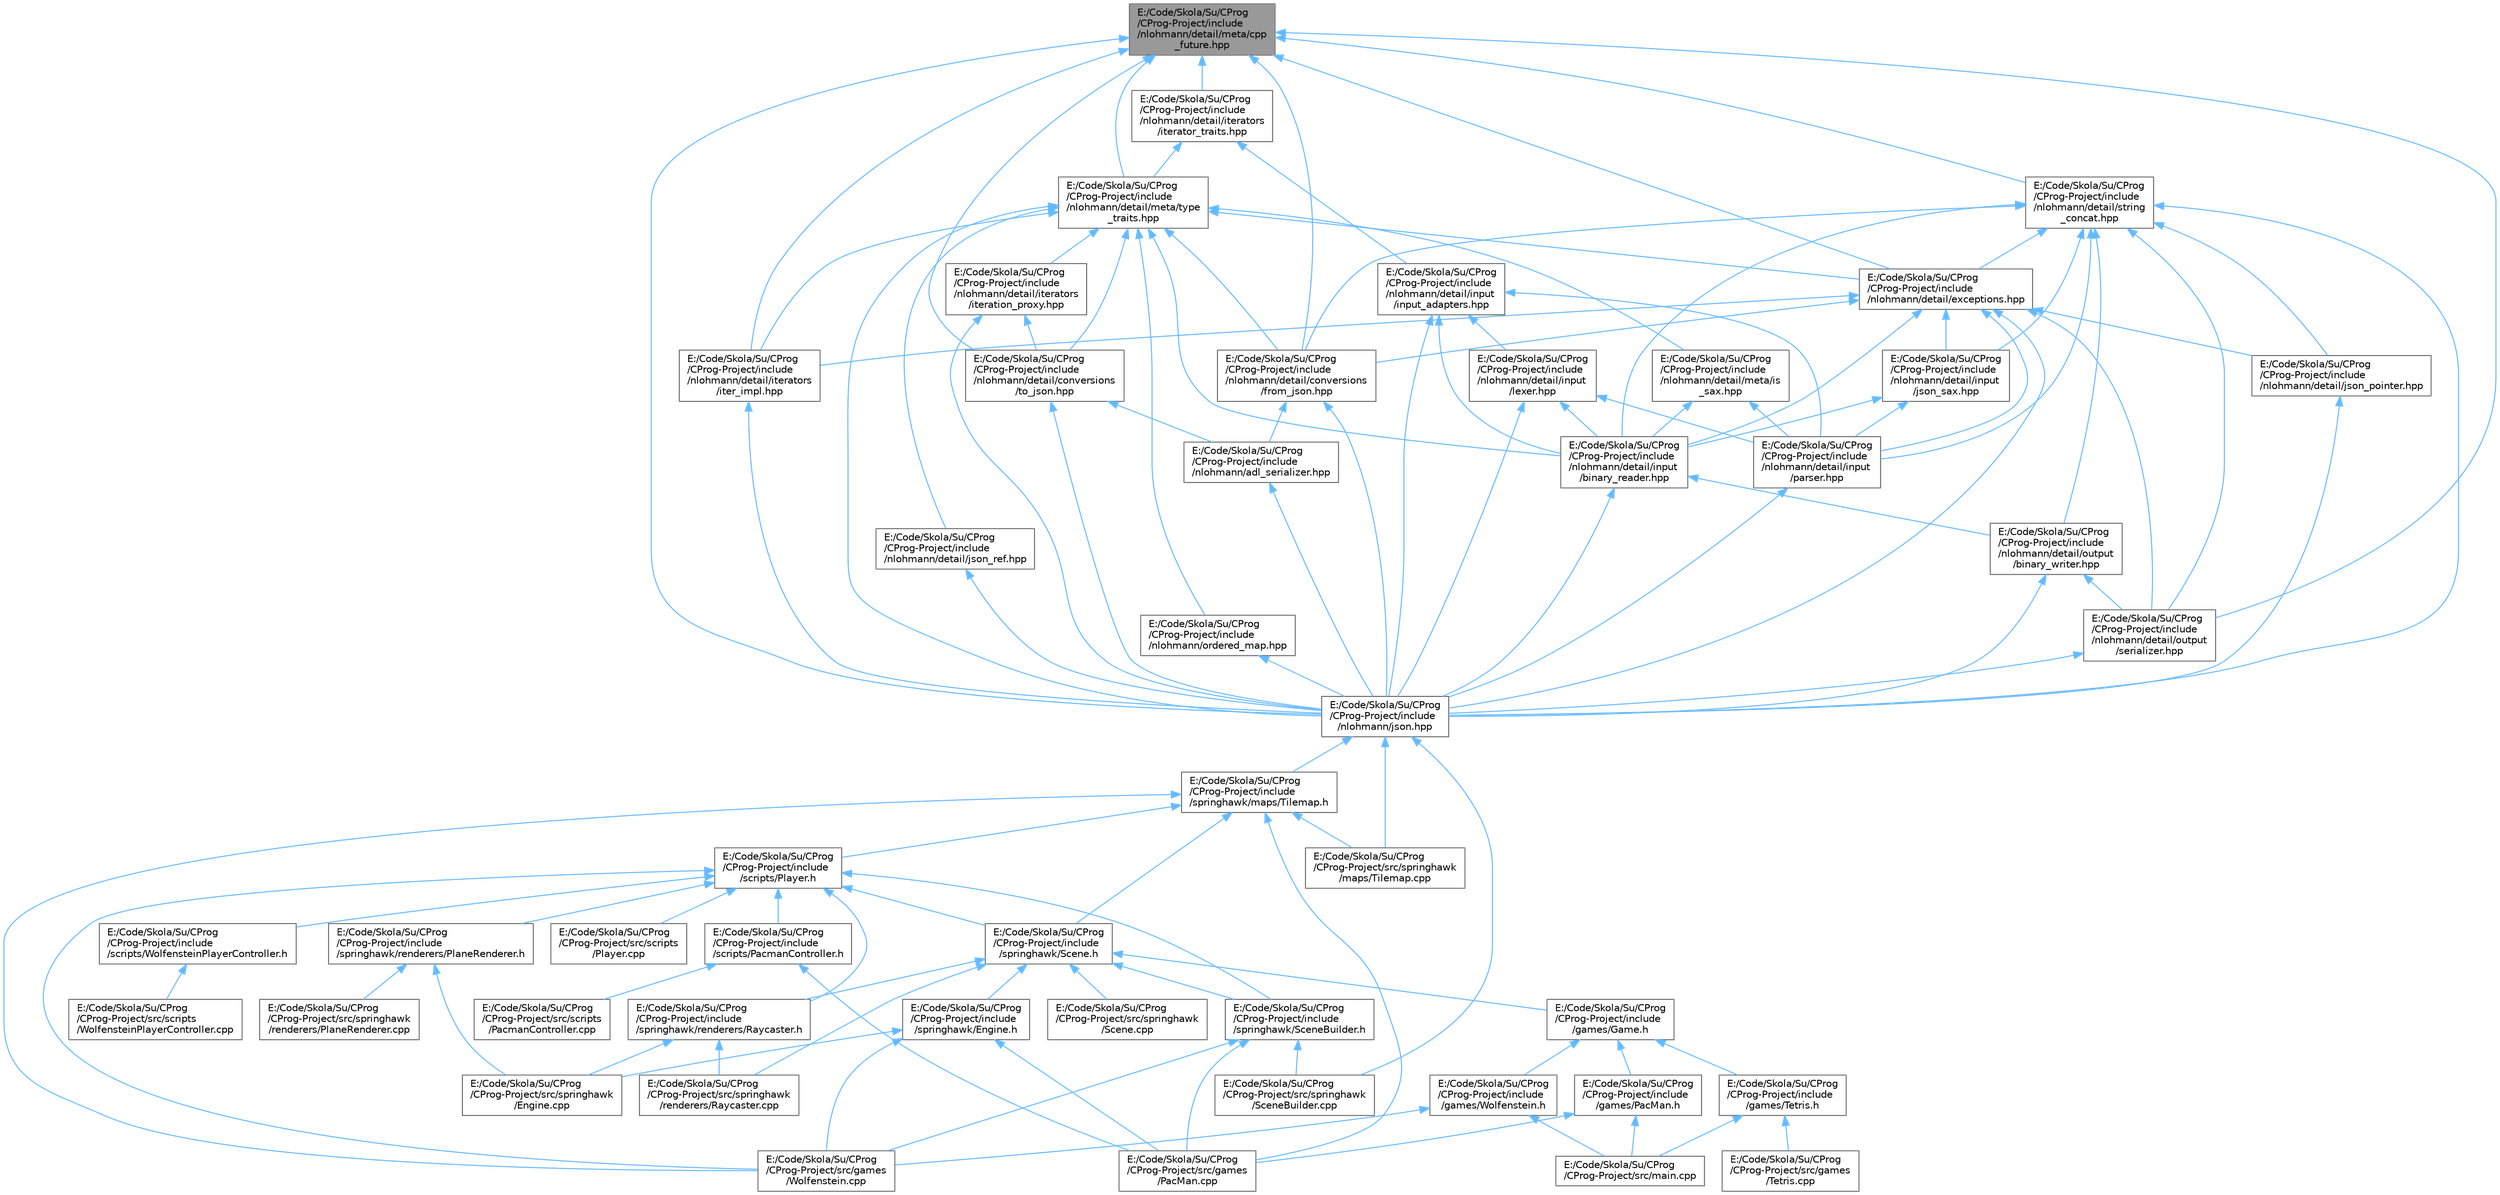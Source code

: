 digraph "E:/Code/Skola/Su/CProg/CProg-Project/include/nlohmann/detail/meta/cpp_future.hpp"
{
 // LATEX_PDF_SIZE
  bgcolor="transparent";
  edge [fontname=Helvetica,fontsize=10,labelfontname=Helvetica,labelfontsize=10];
  node [fontname=Helvetica,fontsize=10,shape=box,height=0.2,width=0.4];
  Node1 [id="Node000001",label="E:/Code/Skola/Su/CProg\l/CProg-Project/include\l/nlohmann/detail/meta/cpp\l_future.hpp",height=0.2,width=0.4,color="gray40", fillcolor="grey60", style="filled", fontcolor="black",tooltip=" "];
  Node1 -> Node2 [id="edge111_Node000001_Node000002",dir="back",color="steelblue1",style="solid",tooltip=" "];
  Node2 [id="Node000002",label="E:/Code/Skola/Su/CProg\l/CProg-Project/include\l/nlohmann/detail/conversions\l/from_json.hpp",height=0.2,width=0.4,color="grey40", fillcolor="white", style="filled",URL="$from__json_8hpp.html",tooltip=" "];
  Node2 -> Node3 [id="edge112_Node000002_Node000003",dir="back",color="steelblue1",style="solid",tooltip=" "];
  Node3 [id="Node000003",label="E:/Code/Skola/Su/CProg\l/CProg-Project/include\l/nlohmann/adl_serializer.hpp",height=0.2,width=0.4,color="grey40", fillcolor="white", style="filled",URL="$adl__serializer_8hpp.html",tooltip=" "];
  Node3 -> Node4 [id="edge113_Node000003_Node000004",dir="back",color="steelblue1",style="solid",tooltip=" "];
  Node4 [id="Node000004",label="E:/Code/Skola/Su/CProg\l/CProg-Project/include\l/nlohmann/json.hpp",height=0.2,width=0.4,color="grey40", fillcolor="white", style="filled",URL="$json_8hpp.html",tooltip=" "];
  Node4 -> Node5 [id="edge114_Node000004_Node000005",dir="back",color="steelblue1",style="solid",tooltip=" "];
  Node5 [id="Node000005",label="E:/Code/Skola/Su/CProg\l/CProg-Project/include\l/springhawk/maps/Tilemap.h",height=0.2,width=0.4,color="grey40", fillcolor="white", style="filled",URL="$_tilemap_8h.html",tooltip=" "];
  Node5 -> Node6 [id="edge115_Node000005_Node000006",dir="back",color="steelblue1",style="solid",tooltip=" "];
  Node6 [id="Node000006",label="E:/Code/Skola/Su/CProg\l/CProg-Project/include\l/scripts/Player.h",height=0.2,width=0.4,color="grey40", fillcolor="white", style="filled",URL="$_player_8h.html",tooltip=" "];
  Node6 -> Node7 [id="edge116_Node000006_Node000007",dir="back",color="steelblue1",style="solid",tooltip=" "];
  Node7 [id="Node000007",label="E:/Code/Skola/Su/CProg\l/CProg-Project/include\l/scripts/PacmanController.h",height=0.2,width=0.4,color="grey40", fillcolor="white", style="filled",URL="$_pacman_controller_8h.html",tooltip=" "];
  Node7 -> Node8 [id="edge117_Node000007_Node000008",dir="back",color="steelblue1",style="solid",tooltip=" "];
  Node8 [id="Node000008",label="E:/Code/Skola/Su/CProg\l/CProg-Project/src/games\l/PacMan.cpp",height=0.2,width=0.4,color="grey40", fillcolor="white", style="filled",URL="$_pac_man_8cpp.html",tooltip=" "];
  Node7 -> Node9 [id="edge118_Node000007_Node000009",dir="back",color="steelblue1",style="solid",tooltip=" "];
  Node9 [id="Node000009",label="E:/Code/Skola/Su/CProg\l/CProg-Project/src/scripts\l/PacmanController.cpp",height=0.2,width=0.4,color="grey40", fillcolor="white", style="filled",URL="$_pacman_controller_8cpp.html",tooltip=" "];
  Node6 -> Node10 [id="edge119_Node000006_Node000010",dir="back",color="steelblue1",style="solid",tooltip=" "];
  Node10 [id="Node000010",label="E:/Code/Skola/Su/CProg\l/CProg-Project/include\l/scripts/WolfensteinPlayerController.h",height=0.2,width=0.4,color="grey40", fillcolor="white", style="filled",URL="$_wolfenstein_player_controller_8h.html",tooltip=" "];
  Node10 -> Node11 [id="edge120_Node000010_Node000011",dir="back",color="steelblue1",style="solid",tooltip=" "];
  Node11 [id="Node000011",label="E:/Code/Skola/Su/CProg\l/CProg-Project/src/scripts\l/WolfensteinPlayerController.cpp",height=0.2,width=0.4,color="grey40", fillcolor="white", style="filled",URL="$_wolfenstein_player_controller_8cpp.html",tooltip=" "];
  Node6 -> Node12 [id="edge121_Node000006_Node000012",dir="back",color="steelblue1",style="solid",tooltip=" "];
  Node12 [id="Node000012",label="E:/Code/Skola/Su/CProg\l/CProg-Project/include\l/springhawk/Scene.h",height=0.2,width=0.4,color="grey40", fillcolor="white", style="filled",URL="$_scene_8h.html",tooltip=" "];
  Node12 -> Node13 [id="edge122_Node000012_Node000013",dir="back",color="steelblue1",style="solid",tooltip=" "];
  Node13 [id="Node000013",label="E:/Code/Skola/Su/CProg\l/CProg-Project/include\l/games/Game.h",height=0.2,width=0.4,color="grey40", fillcolor="white", style="filled",URL="$_game_8h.html",tooltip=" "];
  Node13 -> Node14 [id="edge123_Node000013_Node000014",dir="back",color="steelblue1",style="solid",tooltip=" "];
  Node14 [id="Node000014",label="E:/Code/Skola/Su/CProg\l/CProg-Project/include\l/games/PacMan.h",height=0.2,width=0.4,color="grey40", fillcolor="white", style="filled",URL="$_pac_man_8h.html",tooltip=" "];
  Node14 -> Node8 [id="edge124_Node000014_Node000008",dir="back",color="steelblue1",style="solid",tooltip=" "];
  Node14 -> Node15 [id="edge125_Node000014_Node000015",dir="back",color="steelblue1",style="solid",tooltip=" "];
  Node15 [id="Node000015",label="E:/Code/Skola/Su/CProg\l/CProg-Project/src/main.cpp",height=0.2,width=0.4,color="grey40", fillcolor="white", style="filled",URL="$main_8cpp.html",tooltip=" "];
  Node13 -> Node16 [id="edge126_Node000013_Node000016",dir="back",color="steelblue1",style="solid",tooltip=" "];
  Node16 [id="Node000016",label="E:/Code/Skola/Su/CProg\l/CProg-Project/include\l/games/Tetris.h",height=0.2,width=0.4,color="grey40", fillcolor="white", style="filled",URL="$_tetris_8h.html",tooltip=" "];
  Node16 -> Node17 [id="edge127_Node000016_Node000017",dir="back",color="steelblue1",style="solid",tooltip=" "];
  Node17 [id="Node000017",label="E:/Code/Skola/Su/CProg\l/CProg-Project/src/games\l/Tetris.cpp",height=0.2,width=0.4,color="grey40", fillcolor="white", style="filled",URL="$_tetris_8cpp.html",tooltip=" "];
  Node16 -> Node15 [id="edge128_Node000016_Node000015",dir="back",color="steelblue1",style="solid",tooltip=" "];
  Node13 -> Node18 [id="edge129_Node000013_Node000018",dir="back",color="steelblue1",style="solid",tooltip=" "];
  Node18 [id="Node000018",label="E:/Code/Skola/Su/CProg\l/CProg-Project/include\l/games/Wolfenstein.h",height=0.2,width=0.4,color="grey40", fillcolor="white", style="filled",URL="$_wolfenstein_8h.html",tooltip=" "];
  Node18 -> Node19 [id="edge130_Node000018_Node000019",dir="back",color="steelblue1",style="solid",tooltip=" "];
  Node19 [id="Node000019",label="E:/Code/Skola/Su/CProg\l/CProg-Project/src/games\l/Wolfenstein.cpp",height=0.2,width=0.4,color="grey40", fillcolor="white", style="filled",URL="$_wolfenstein_8cpp.html",tooltip=" "];
  Node18 -> Node15 [id="edge131_Node000018_Node000015",dir="back",color="steelblue1",style="solid",tooltip=" "];
  Node12 -> Node20 [id="edge132_Node000012_Node000020",dir="back",color="steelblue1",style="solid",tooltip=" "];
  Node20 [id="Node000020",label="E:/Code/Skola/Su/CProg\l/CProg-Project/include\l/springhawk/Engine.h",height=0.2,width=0.4,color="grey40", fillcolor="white", style="filled",URL="$_engine_8h.html",tooltip=" "];
  Node20 -> Node8 [id="edge133_Node000020_Node000008",dir="back",color="steelblue1",style="solid",tooltip=" "];
  Node20 -> Node19 [id="edge134_Node000020_Node000019",dir="back",color="steelblue1",style="solid",tooltip=" "];
  Node20 -> Node21 [id="edge135_Node000020_Node000021",dir="back",color="steelblue1",style="solid",tooltip=" "];
  Node21 [id="Node000021",label="E:/Code/Skola/Su/CProg\l/CProg-Project/src/springhawk\l/Engine.cpp",height=0.2,width=0.4,color="grey40", fillcolor="white", style="filled",URL="$_engine_8cpp.html",tooltip=" "];
  Node12 -> Node22 [id="edge136_Node000012_Node000022",dir="back",color="steelblue1",style="solid",tooltip=" "];
  Node22 [id="Node000022",label="E:/Code/Skola/Su/CProg\l/CProg-Project/include\l/springhawk/SceneBuilder.h",height=0.2,width=0.4,color="grey40", fillcolor="white", style="filled",URL="$_scene_builder_8h.html",tooltip=" "];
  Node22 -> Node8 [id="edge137_Node000022_Node000008",dir="back",color="steelblue1",style="solid",tooltip=" "];
  Node22 -> Node19 [id="edge138_Node000022_Node000019",dir="back",color="steelblue1",style="solid",tooltip=" "];
  Node22 -> Node23 [id="edge139_Node000022_Node000023",dir="back",color="steelblue1",style="solid",tooltip=" "];
  Node23 [id="Node000023",label="E:/Code/Skola/Su/CProg\l/CProg-Project/src/springhawk\l/SceneBuilder.cpp",height=0.2,width=0.4,color="grey40", fillcolor="white", style="filled",URL="$_scene_builder_8cpp.html",tooltip=" "];
  Node12 -> Node24 [id="edge140_Node000012_Node000024",dir="back",color="steelblue1",style="solid",tooltip=" "];
  Node24 [id="Node000024",label="E:/Code/Skola/Su/CProg\l/CProg-Project/include\l/springhawk/renderers/Raycaster.h",height=0.2,width=0.4,color="grey40", fillcolor="white", style="filled",URL="$_raycaster_8h.html",tooltip=" "];
  Node24 -> Node21 [id="edge141_Node000024_Node000021",dir="back",color="steelblue1",style="solid",tooltip=" "];
  Node24 -> Node25 [id="edge142_Node000024_Node000025",dir="back",color="steelblue1",style="solid",tooltip=" "];
  Node25 [id="Node000025",label="E:/Code/Skola/Su/CProg\l/CProg-Project/src/springhawk\l/renderers/Raycaster.cpp",height=0.2,width=0.4,color="grey40", fillcolor="white", style="filled",URL="$_raycaster_8cpp.html",tooltip=" "];
  Node12 -> Node26 [id="edge143_Node000012_Node000026",dir="back",color="steelblue1",style="solid",tooltip=" "];
  Node26 [id="Node000026",label="E:/Code/Skola/Su/CProg\l/CProg-Project/src/springhawk\l/Scene.cpp",height=0.2,width=0.4,color="grey40", fillcolor="white", style="filled",URL="$_scene_8cpp.html",tooltip=" "];
  Node12 -> Node25 [id="edge144_Node000012_Node000025",dir="back",color="steelblue1",style="solid",tooltip=" "];
  Node6 -> Node22 [id="edge145_Node000006_Node000022",dir="back",color="steelblue1",style="solid",tooltip=" "];
  Node6 -> Node27 [id="edge146_Node000006_Node000027",dir="back",color="steelblue1",style="solid",tooltip=" "];
  Node27 [id="Node000027",label="E:/Code/Skola/Su/CProg\l/CProg-Project/include\l/springhawk/renderers/PlaneRenderer.h",height=0.2,width=0.4,color="grey40", fillcolor="white", style="filled",URL="$_plane_renderer_8h.html",tooltip=" "];
  Node27 -> Node21 [id="edge147_Node000027_Node000021",dir="back",color="steelblue1",style="solid",tooltip=" "];
  Node27 -> Node28 [id="edge148_Node000027_Node000028",dir="back",color="steelblue1",style="solid",tooltip=" "];
  Node28 [id="Node000028",label="E:/Code/Skola/Su/CProg\l/CProg-Project/src/springhawk\l/renderers/PlaneRenderer.cpp",height=0.2,width=0.4,color="grey40", fillcolor="white", style="filled",URL="$_plane_renderer_8cpp.html",tooltip=" "];
  Node6 -> Node24 [id="edge149_Node000006_Node000024",dir="back",color="steelblue1",style="solid",tooltip=" "];
  Node6 -> Node19 [id="edge150_Node000006_Node000019",dir="back",color="steelblue1",style="solid",tooltip=" "];
  Node6 -> Node29 [id="edge151_Node000006_Node000029",dir="back",color="steelblue1",style="solid",tooltip=" "];
  Node29 [id="Node000029",label="E:/Code/Skola/Su/CProg\l/CProg-Project/src/scripts\l/Player.cpp",height=0.2,width=0.4,color="grey40", fillcolor="white", style="filled",URL="$_player_8cpp.html",tooltip=" "];
  Node5 -> Node12 [id="edge152_Node000005_Node000012",dir="back",color="steelblue1",style="solid",tooltip=" "];
  Node5 -> Node8 [id="edge153_Node000005_Node000008",dir="back",color="steelblue1",style="solid",tooltip=" "];
  Node5 -> Node19 [id="edge154_Node000005_Node000019",dir="back",color="steelblue1",style="solid",tooltip=" "];
  Node5 -> Node30 [id="edge155_Node000005_Node000030",dir="back",color="steelblue1",style="solid",tooltip=" "];
  Node30 [id="Node000030",label="E:/Code/Skola/Su/CProg\l/CProg-Project/src/springhawk\l/maps/Tilemap.cpp",height=0.2,width=0.4,color="grey40", fillcolor="white", style="filled",URL="$_tilemap_8cpp.html",tooltip=" "];
  Node4 -> Node23 [id="edge156_Node000004_Node000023",dir="back",color="steelblue1",style="solid",tooltip=" "];
  Node4 -> Node30 [id="edge157_Node000004_Node000030",dir="back",color="steelblue1",style="solid",tooltip=" "];
  Node2 -> Node4 [id="edge158_Node000002_Node000004",dir="back",color="steelblue1",style="solid",tooltip=" "];
  Node1 -> Node31 [id="edge159_Node000001_Node000031",dir="back",color="steelblue1",style="solid",tooltip=" "];
  Node31 [id="Node000031",label="E:/Code/Skola/Su/CProg\l/CProg-Project/include\l/nlohmann/detail/conversions\l/to_json.hpp",height=0.2,width=0.4,color="grey40", fillcolor="white", style="filled",URL="$to__json_8hpp.html",tooltip=" "];
  Node31 -> Node3 [id="edge160_Node000031_Node000003",dir="back",color="steelblue1",style="solid",tooltip=" "];
  Node31 -> Node4 [id="edge161_Node000031_Node000004",dir="back",color="steelblue1",style="solid",tooltip=" "];
  Node1 -> Node32 [id="edge162_Node000001_Node000032",dir="back",color="steelblue1",style="solid",tooltip=" "];
  Node32 [id="Node000032",label="E:/Code/Skola/Su/CProg\l/CProg-Project/include\l/nlohmann/detail/exceptions.hpp",height=0.2,width=0.4,color="grey40", fillcolor="white", style="filled",URL="$exceptions_8hpp.html",tooltip=" "];
  Node32 -> Node2 [id="edge163_Node000032_Node000002",dir="back",color="steelblue1",style="solid",tooltip=" "];
  Node32 -> Node33 [id="edge164_Node000032_Node000033",dir="back",color="steelblue1",style="solid",tooltip=" "];
  Node33 [id="Node000033",label="E:/Code/Skola/Su/CProg\l/CProg-Project/include\l/nlohmann/detail/input\l/binary_reader.hpp",height=0.2,width=0.4,color="grey40", fillcolor="white", style="filled",URL="$binary__reader_8hpp.html",tooltip=" "];
  Node33 -> Node34 [id="edge165_Node000033_Node000034",dir="back",color="steelblue1",style="solid",tooltip=" "];
  Node34 [id="Node000034",label="E:/Code/Skola/Su/CProg\l/CProg-Project/include\l/nlohmann/detail/output\l/binary_writer.hpp",height=0.2,width=0.4,color="grey40", fillcolor="white", style="filled",URL="$binary__writer_8hpp.html",tooltip=" "];
  Node34 -> Node35 [id="edge166_Node000034_Node000035",dir="back",color="steelblue1",style="solid",tooltip=" "];
  Node35 [id="Node000035",label="E:/Code/Skola/Su/CProg\l/CProg-Project/include\l/nlohmann/detail/output\l/serializer.hpp",height=0.2,width=0.4,color="grey40", fillcolor="white", style="filled",URL="$serializer_8hpp.html",tooltip=" "];
  Node35 -> Node4 [id="edge167_Node000035_Node000004",dir="back",color="steelblue1",style="solid",tooltip=" "];
  Node34 -> Node4 [id="edge168_Node000034_Node000004",dir="back",color="steelblue1",style="solid",tooltip=" "];
  Node33 -> Node4 [id="edge169_Node000033_Node000004",dir="back",color="steelblue1",style="solid",tooltip=" "];
  Node32 -> Node36 [id="edge170_Node000032_Node000036",dir="back",color="steelblue1",style="solid",tooltip=" "];
  Node36 [id="Node000036",label="E:/Code/Skola/Su/CProg\l/CProg-Project/include\l/nlohmann/detail/input\l/json_sax.hpp",height=0.2,width=0.4,color="grey40", fillcolor="white", style="filled",URL="$json__sax_8hpp.html",tooltip=" "];
  Node36 -> Node33 [id="edge171_Node000036_Node000033",dir="back",color="steelblue1",style="solid",tooltip=" "];
  Node36 -> Node37 [id="edge172_Node000036_Node000037",dir="back",color="steelblue1",style="solid",tooltip=" "];
  Node37 [id="Node000037",label="E:/Code/Skola/Su/CProg\l/CProg-Project/include\l/nlohmann/detail/input\l/parser.hpp",height=0.2,width=0.4,color="grey40", fillcolor="white", style="filled",URL="$parser_8hpp.html",tooltip=" "];
  Node37 -> Node4 [id="edge173_Node000037_Node000004",dir="back",color="steelblue1",style="solid",tooltip=" "];
  Node32 -> Node37 [id="edge174_Node000032_Node000037",dir="back",color="steelblue1",style="solid",tooltip=" "];
  Node32 -> Node38 [id="edge175_Node000032_Node000038",dir="back",color="steelblue1",style="solid",tooltip=" "];
  Node38 [id="Node000038",label="E:/Code/Skola/Su/CProg\l/CProg-Project/include\l/nlohmann/detail/iterators\l/iter_impl.hpp",height=0.2,width=0.4,color="grey40", fillcolor="white", style="filled",URL="$iter__impl_8hpp.html",tooltip=" "];
  Node38 -> Node4 [id="edge176_Node000038_Node000004",dir="back",color="steelblue1",style="solid",tooltip=" "];
  Node32 -> Node39 [id="edge177_Node000032_Node000039",dir="back",color="steelblue1",style="solid",tooltip=" "];
  Node39 [id="Node000039",label="E:/Code/Skola/Su/CProg\l/CProg-Project/include\l/nlohmann/detail/json_pointer.hpp",height=0.2,width=0.4,color="grey40", fillcolor="white", style="filled",URL="$json__pointer_8hpp.html",tooltip=" "];
  Node39 -> Node4 [id="edge178_Node000039_Node000004",dir="back",color="steelblue1",style="solid",tooltip=" "];
  Node32 -> Node35 [id="edge179_Node000032_Node000035",dir="back",color="steelblue1",style="solid",tooltip=" "];
  Node32 -> Node4 [id="edge180_Node000032_Node000004",dir="back",color="steelblue1",style="solid",tooltip=" "];
  Node1 -> Node38 [id="edge181_Node000001_Node000038",dir="back",color="steelblue1",style="solid",tooltip=" "];
  Node1 -> Node40 [id="edge182_Node000001_Node000040",dir="back",color="steelblue1",style="solid",tooltip=" "];
  Node40 [id="Node000040",label="E:/Code/Skola/Su/CProg\l/CProg-Project/include\l/nlohmann/detail/iterators\l/iterator_traits.hpp",height=0.2,width=0.4,color="grey40", fillcolor="white", style="filled",URL="$iterator__traits_8hpp.html",tooltip=" "];
  Node40 -> Node41 [id="edge183_Node000040_Node000041",dir="back",color="steelblue1",style="solid",tooltip=" "];
  Node41 [id="Node000041",label="E:/Code/Skola/Su/CProg\l/CProg-Project/include\l/nlohmann/detail/input\l/input_adapters.hpp",height=0.2,width=0.4,color="grey40", fillcolor="white", style="filled",URL="$input__adapters_8hpp.html",tooltip=" "];
  Node41 -> Node33 [id="edge184_Node000041_Node000033",dir="back",color="steelblue1",style="solid",tooltip=" "];
  Node41 -> Node42 [id="edge185_Node000041_Node000042",dir="back",color="steelblue1",style="solid",tooltip=" "];
  Node42 [id="Node000042",label="E:/Code/Skola/Su/CProg\l/CProg-Project/include\l/nlohmann/detail/input\l/lexer.hpp",height=0.2,width=0.4,color="grey40", fillcolor="white", style="filled",URL="$lexer_8hpp.html",tooltip=" "];
  Node42 -> Node33 [id="edge186_Node000042_Node000033",dir="back",color="steelblue1",style="solid",tooltip=" "];
  Node42 -> Node37 [id="edge187_Node000042_Node000037",dir="back",color="steelblue1",style="solid",tooltip=" "];
  Node42 -> Node4 [id="edge188_Node000042_Node000004",dir="back",color="steelblue1",style="solid",tooltip=" "];
  Node41 -> Node37 [id="edge189_Node000041_Node000037",dir="back",color="steelblue1",style="solid",tooltip=" "];
  Node41 -> Node4 [id="edge190_Node000041_Node000004",dir="back",color="steelblue1",style="solid",tooltip=" "];
  Node40 -> Node43 [id="edge191_Node000040_Node000043",dir="back",color="steelblue1",style="solid",tooltip=" "];
  Node43 [id="Node000043",label="E:/Code/Skola/Su/CProg\l/CProg-Project/include\l/nlohmann/detail/meta/type\l_traits.hpp",height=0.2,width=0.4,color="grey40", fillcolor="white", style="filled",URL="$type__traits_8hpp.html",tooltip=" "];
  Node43 -> Node2 [id="edge192_Node000043_Node000002",dir="back",color="steelblue1",style="solid",tooltip=" "];
  Node43 -> Node31 [id="edge193_Node000043_Node000031",dir="back",color="steelblue1",style="solid",tooltip=" "];
  Node43 -> Node32 [id="edge194_Node000043_Node000032",dir="back",color="steelblue1",style="solid",tooltip=" "];
  Node43 -> Node33 [id="edge195_Node000043_Node000033",dir="back",color="steelblue1",style="solid",tooltip=" "];
  Node43 -> Node38 [id="edge196_Node000043_Node000038",dir="back",color="steelblue1",style="solid",tooltip=" "];
  Node43 -> Node44 [id="edge197_Node000043_Node000044",dir="back",color="steelblue1",style="solid",tooltip=" "];
  Node44 [id="Node000044",label="E:/Code/Skola/Su/CProg\l/CProg-Project/include\l/nlohmann/detail/iterators\l/iteration_proxy.hpp",height=0.2,width=0.4,color="grey40", fillcolor="white", style="filled",URL="$iteration__proxy_8hpp.html",tooltip=" "];
  Node44 -> Node31 [id="edge198_Node000044_Node000031",dir="back",color="steelblue1",style="solid",tooltip=" "];
  Node44 -> Node4 [id="edge199_Node000044_Node000004",dir="back",color="steelblue1",style="solid",tooltip=" "];
  Node43 -> Node45 [id="edge200_Node000043_Node000045",dir="back",color="steelblue1",style="solid",tooltip=" "];
  Node45 [id="Node000045",label="E:/Code/Skola/Su/CProg\l/CProg-Project/include\l/nlohmann/detail/json_ref.hpp",height=0.2,width=0.4,color="grey40", fillcolor="white", style="filled",URL="$json__ref_8hpp.html",tooltip=" "];
  Node45 -> Node4 [id="edge201_Node000045_Node000004",dir="back",color="steelblue1",style="solid",tooltip=" "];
  Node43 -> Node46 [id="edge202_Node000043_Node000046",dir="back",color="steelblue1",style="solid",tooltip=" "];
  Node46 [id="Node000046",label="E:/Code/Skola/Su/CProg\l/CProg-Project/include\l/nlohmann/detail/meta/is\l_sax.hpp",height=0.2,width=0.4,color="grey40", fillcolor="white", style="filled",URL="$is__sax_8hpp.html",tooltip=" "];
  Node46 -> Node33 [id="edge203_Node000046_Node000033",dir="back",color="steelblue1",style="solid",tooltip=" "];
  Node46 -> Node37 [id="edge204_Node000046_Node000037",dir="back",color="steelblue1",style="solid",tooltip=" "];
  Node43 -> Node4 [id="edge205_Node000043_Node000004",dir="back",color="steelblue1",style="solid",tooltip=" "];
  Node43 -> Node47 [id="edge206_Node000043_Node000047",dir="back",color="steelblue1",style="solid",tooltip=" "];
  Node47 [id="Node000047",label="E:/Code/Skola/Su/CProg\l/CProg-Project/include\l/nlohmann/ordered_map.hpp",height=0.2,width=0.4,color="grey40", fillcolor="white", style="filled",URL="$ordered__map_8hpp.html",tooltip=" "];
  Node47 -> Node4 [id="edge207_Node000047_Node000004",dir="back",color="steelblue1",style="solid",tooltip=" "];
  Node1 -> Node43 [id="edge208_Node000001_Node000043",dir="back",color="steelblue1",style="solid",tooltip=" "];
  Node1 -> Node35 [id="edge209_Node000001_Node000035",dir="back",color="steelblue1",style="solid",tooltip=" "];
  Node1 -> Node48 [id="edge210_Node000001_Node000048",dir="back",color="steelblue1",style="solid",tooltip=" "];
  Node48 [id="Node000048",label="E:/Code/Skola/Su/CProg\l/CProg-Project/include\l/nlohmann/detail/string\l_concat.hpp",height=0.2,width=0.4,color="grey40", fillcolor="white", style="filled",URL="$string__concat_8hpp.html",tooltip=" "];
  Node48 -> Node2 [id="edge211_Node000048_Node000002",dir="back",color="steelblue1",style="solid",tooltip=" "];
  Node48 -> Node32 [id="edge212_Node000048_Node000032",dir="back",color="steelblue1",style="solid",tooltip=" "];
  Node48 -> Node33 [id="edge213_Node000048_Node000033",dir="back",color="steelblue1",style="solid",tooltip=" "];
  Node48 -> Node36 [id="edge214_Node000048_Node000036",dir="back",color="steelblue1",style="solid",tooltip=" "];
  Node48 -> Node37 [id="edge215_Node000048_Node000037",dir="back",color="steelblue1",style="solid",tooltip=" "];
  Node48 -> Node39 [id="edge216_Node000048_Node000039",dir="back",color="steelblue1",style="solid",tooltip=" "];
  Node48 -> Node34 [id="edge217_Node000048_Node000034",dir="back",color="steelblue1",style="solid",tooltip=" "];
  Node48 -> Node35 [id="edge218_Node000048_Node000035",dir="back",color="steelblue1",style="solid",tooltip=" "];
  Node48 -> Node4 [id="edge219_Node000048_Node000004",dir="back",color="steelblue1",style="solid",tooltip=" "];
  Node1 -> Node4 [id="edge220_Node000001_Node000004",dir="back",color="steelblue1",style="solid",tooltip=" "];
}
